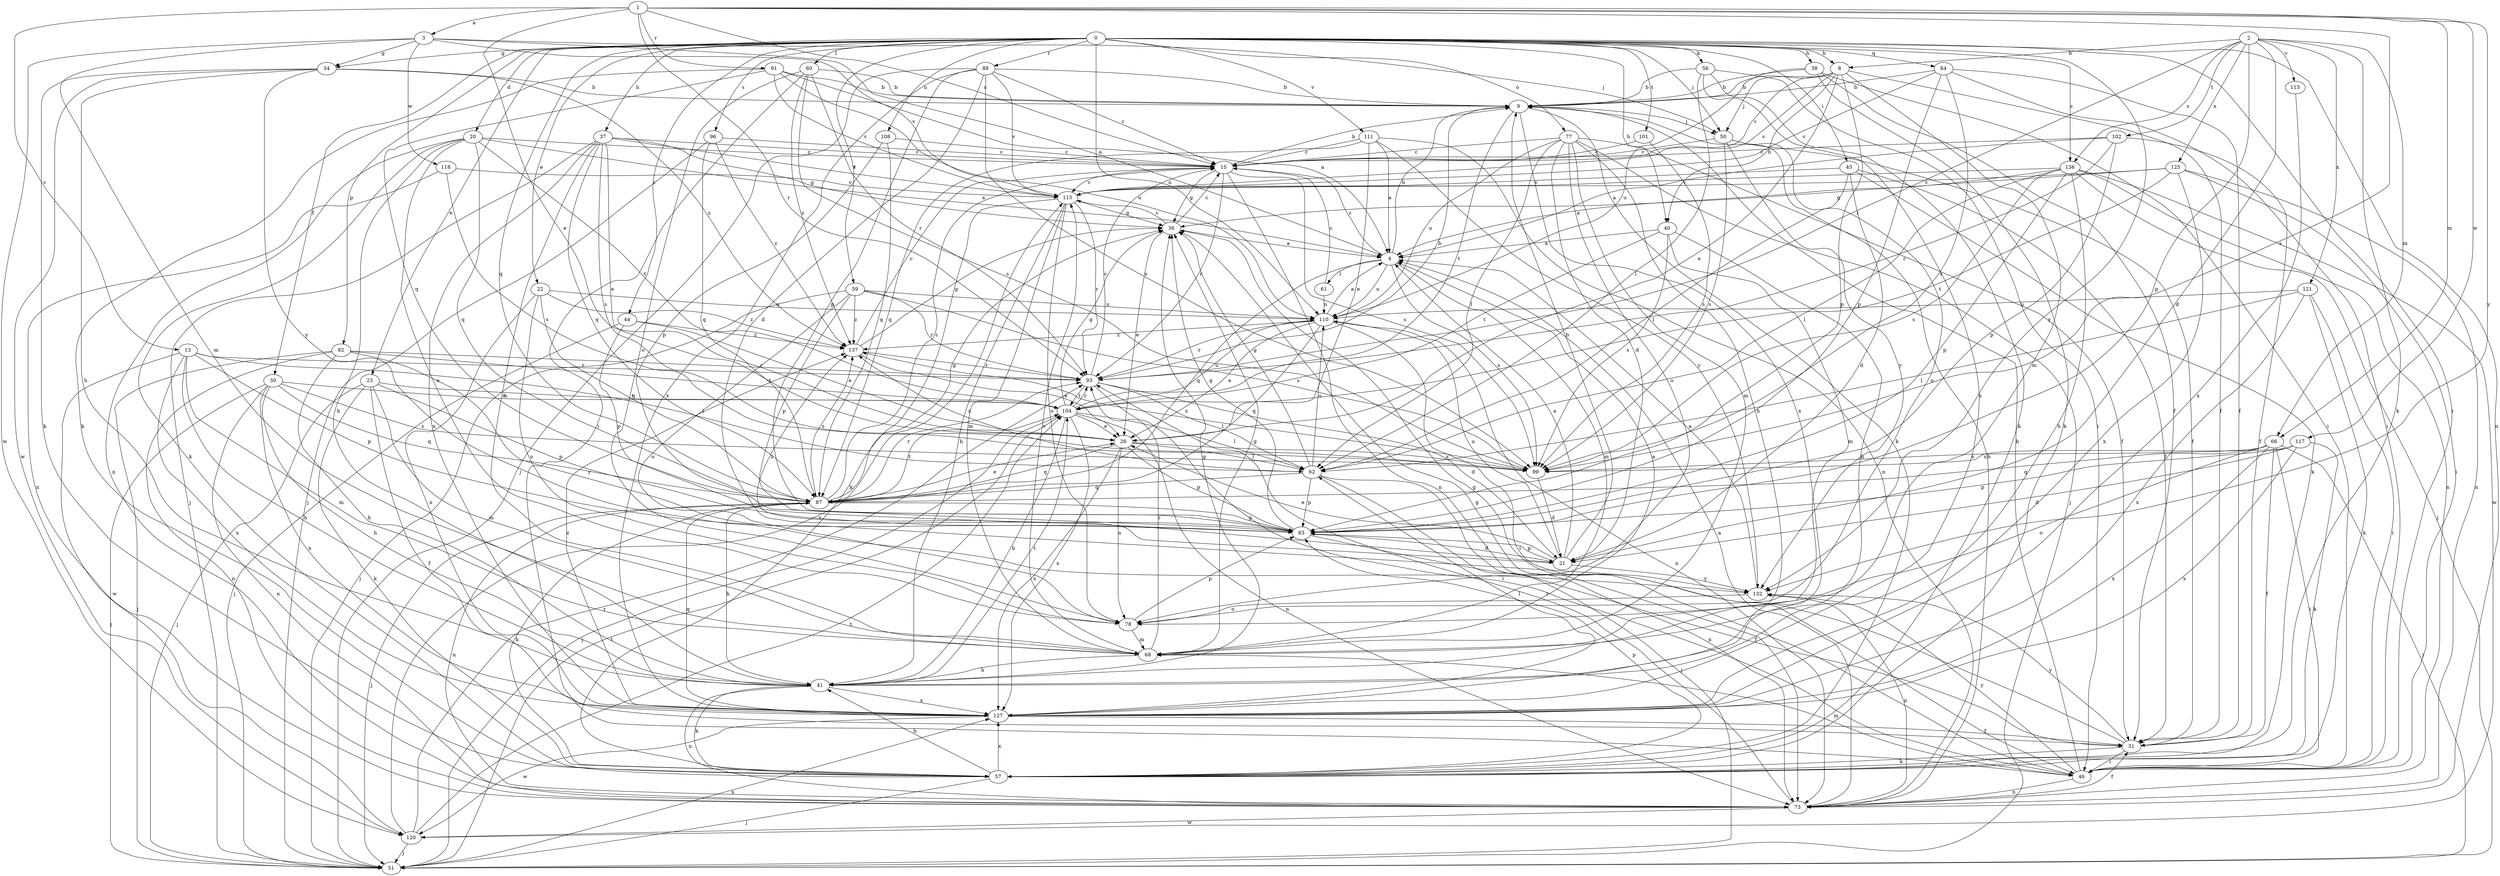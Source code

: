 strict digraph  {
0;
1;
2;
3;
4;
8;
9;
13;
15;
20;
21;
22;
23;
26;
30;
31;
34;
36;
37;
38;
40;
41;
44;
45;
46;
50;
51;
56;
57;
59;
60;
61;
62;
66;
68;
73;
77;
78;
82;
83;
84;
87;
89;
91;
93;
96;
99;
101;
102;
104;
108;
110;
111;
113;
115;
117;
118;
120;
121;
125;
127;
132;
136;
137;
0 -> 8  [label=b];
0 -> 20  [label=d];
0 -> 22  [label=e];
0 -> 23  [label=e];
0 -> 30  [label=f];
0 -> 34  [label=g];
0 -> 37  [label=h];
0 -> 38  [label=h];
0 -> 40  [label=h];
0 -> 44  [label=i];
0 -> 45  [label=i];
0 -> 46  [label=i];
0 -> 50  [label=j];
0 -> 56  [label=k];
0 -> 59  [label=l];
0 -> 60  [label=l];
0 -> 73  [label=n];
0 -> 77  [label=o];
0 -> 82  [label=p];
0 -> 84  [label=q];
0 -> 87  [label=q];
0 -> 89  [label=r];
0 -> 96  [label=s];
0 -> 101  [label=t];
0 -> 108  [label=u];
0 -> 110  [label=u];
0 -> 111  [label=v];
0 -> 132  [label=y];
0 -> 136  [label=z];
1 -> 3  [label=a];
1 -> 13  [label=c];
1 -> 15  [label=c];
1 -> 26  [label=e];
1 -> 66  [label=m];
1 -> 91  [label=r];
1 -> 93  [label=r];
1 -> 99  [label=s];
1 -> 117  [label=w];
1 -> 132  [label=y];
2 -> 8  [label=b];
2 -> 21  [label=d];
2 -> 57  [label=k];
2 -> 66  [label=m];
2 -> 83  [label=p];
2 -> 93  [label=r];
2 -> 102  [label=t];
2 -> 113  [label=v];
2 -> 121  [label=x];
2 -> 125  [label=x];
2 -> 136  [label=z];
3 -> 4  [label=a];
3 -> 34  [label=g];
3 -> 50  [label=j];
3 -> 68  [label=m];
3 -> 115  [label=v];
3 -> 118  [label=w];
3 -> 120  [label=w];
4 -> 9  [label=b];
4 -> 15  [label=c];
4 -> 61  [label=l];
4 -> 68  [label=m];
4 -> 87  [label=q];
4 -> 99  [label=s];
4 -> 110  [label=u];
8 -> 9  [label=b];
8 -> 15  [label=c];
8 -> 26  [label=e];
8 -> 31  [label=f];
8 -> 40  [label=h];
8 -> 50  [label=j];
8 -> 68  [label=m];
8 -> 83  [label=p];
8 -> 115  [label=v];
9 -> 50  [label=j];
9 -> 57  [label=k];
9 -> 104  [label=t];
9 -> 127  [label=x];
13 -> 41  [label=h];
13 -> 62  [label=l];
13 -> 68  [label=m];
13 -> 83  [label=p];
13 -> 93  [label=r];
13 -> 120  [label=w];
13 -> 127  [label=x];
15 -> 9  [label=b];
15 -> 36  [label=g];
15 -> 73  [label=n];
15 -> 93  [label=r];
15 -> 99  [label=s];
15 -> 115  [label=v];
20 -> 4  [label=a];
20 -> 15  [label=c];
20 -> 41  [label=h];
20 -> 57  [label=k];
20 -> 73  [label=n];
20 -> 78  [label=o];
20 -> 87  [label=q];
20 -> 104  [label=t];
21 -> 4  [label=a];
21 -> 9  [label=b];
21 -> 26  [label=e];
21 -> 83  [label=p];
21 -> 110  [label=u];
21 -> 132  [label=y];
21 -> 137  [label=z];
22 -> 78  [label=o];
22 -> 87  [label=q];
22 -> 110  [label=u];
22 -> 127  [label=x];
22 -> 137  [label=z];
23 -> 31  [label=f];
23 -> 51  [label=j];
23 -> 57  [label=k];
23 -> 68  [label=m];
23 -> 83  [label=p];
23 -> 104  [label=t];
26 -> 62  [label=l];
26 -> 78  [label=o];
26 -> 83  [label=p];
26 -> 87  [label=q];
26 -> 99  [label=s];
26 -> 127  [label=x];
30 -> 41  [label=h];
30 -> 51  [label=j];
30 -> 73  [label=n];
30 -> 87  [label=q];
30 -> 99  [label=s];
30 -> 104  [label=t];
30 -> 127  [label=x];
31 -> 36  [label=g];
31 -> 46  [label=i];
31 -> 57  [label=k];
31 -> 132  [label=y];
34 -> 9  [label=b];
34 -> 41  [label=h];
34 -> 57  [label=k];
34 -> 120  [label=w];
34 -> 132  [label=y];
34 -> 137  [label=z];
36 -> 4  [label=a];
36 -> 15  [label=c];
36 -> 26  [label=e];
36 -> 115  [label=v];
37 -> 15  [label=c];
37 -> 26  [label=e];
37 -> 36  [label=g];
37 -> 51  [label=j];
37 -> 68  [label=m];
37 -> 87  [label=q];
37 -> 99  [label=s];
37 -> 115  [label=v];
37 -> 127  [label=x];
38 -> 9  [label=b];
38 -> 31  [label=f];
38 -> 46  [label=i];
38 -> 57  [label=k];
38 -> 110  [label=u];
40 -> 4  [label=a];
40 -> 41  [label=h];
40 -> 68  [label=m];
40 -> 99  [label=s];
40 -> 104  [label=t];
41 -> 36  [label=g];
41 -> 57  [label=k];
41 -> 73  [label=n];
41 -> 104  [label=t];
41 -> 127  [label=x];
44 -> 26  [label=e];
44 -> 51  [label=j];
44 -> 83  [label=p];
44 -> 137  [label=z];
45 -> 21  [label=d];
45 -> 31  [label=f];
45 -> 57  [label=k];
45 -> 62  [label=l];
45 -> 115  [label=v];
46 -> 9  [label=b];
46 -> 36  [label=g];
46 -> 68  [label=m];
46 -> 73  [label=n];
46 -> 132  [label=y];
50 -> 15  [label=c];
50 -> 31  [label=f];
50 -> 78  [label=o];
50 -> 99  [label=s];
50 -> 132  [label=y];
51 -> 104  [label=t];
51 -> 127  [label=x];
56 -> 9  [label=b];
56 -> 46  [label=i];
56 -> 57  [label=k];
56 -> 62  [label=l];
56 -> 127  [label=x];
57 -> 41  [label=h];
57 -> 51  [label=j];
57 -> 83  [label=p];
57 -> 127  [label=x];
59 -> 51  [label=j];
59 -> 78  [label=o];
59 -> 83  [label=p];
59 -> 93  [label=r];
59 -> 99  [label=s];
59 -> 110  [label=u];
59 -> 137  [label=z];
60 -> 9  [label=b];
60 -> 46  [label=i];
60 -> 78  [label=o];
60 -> 93  [label=r];
60 -> 99  [label=s];
60 -> 137  [label=z];
61 -> 15  [label=c];
61 -> 110  [label=u];
62 -> 36  [label=g];
62 -> 51  [label=j];
62 -> 73  [label=n];
62 -> 83  [label=p];
62 -> 87  [label=q];
62 -> 110  [label=u];
62 -> 137  [label=z];
66 -> 31  [label=f];
66 -> 46  [label=i];
66 -> 51  [label=j];
66 -> 78  [label=o];
66 -> 87  [label=q];
66 -> 99  [label=s];
66 -> 127  [label=x];
68 -> 4  [label=a];
68 -> 36  [label=g];
68 -> 41  [label=h];
68 -> 93  [label=r];
68 -> 115  [label=v];
73 -> 4  [label=a];
73 -> 9  [label=b];
73 -> 31  [label=f];
73 -> 93  [label=r];
73 -> 120  [label=w];
77 -> 15  [label=c];
77 -> 21  [label=d];
77 -> 31  [label=f];
77 -> 41  [label=h];
77 -> 51  [label=j];
77 -> 62  [label=l];
77 -> 68  [label=m];
77 -> 78  [label=o];
77 -> 110  [label=u];
78 -> 68  [label=m];
78 -> 83  [label=p];
82 -> 41  [label=h];
82 -> 51  [label=j];
82 -> 73  [label=n];
82 -> 93  [label=r];
82 -> 104  [label=t];
82 -> 132  [label=y];
83 -> 21  [label=d];
83 -> 31  [label=f];
83 -> 36  [label=g];
84 -> 9  [label=b];
84 -> 31  [label=f];
84 -> 46  [label=i];
84 -> 83  [label=p];
84 -> 99  [label=s];
84 -> 115  [label=v];
87 -> 15  [label=c];
87 -> 26  [label=e];
87 -> 36  [label=g];
87 -> 41  [label=h];
87 -> 51  [label=j];
87 -> 57  [label=k];
87 -> 73  [label=n];
87 -> 83  [label=p];
87 -> 93  [label=r];
87 -> 104  [label=t];
87 -> 137  [label=z];
89 -> 9  [label=b];
89 -> 15  [label=c];
89 -> 21  [label=d];
89 -> 51  [label=j];
89 -> 83  [label=p];
89 -> 99  [label=s];
89 -> 115  [label=v];
89 -> 127  [label=x];
91 -> 4  [label=a];
91 -> 9  [label=b];
91 -> 57  [label=k];
91 -> 87  [label=q];
91 -> 110  [label=u];
91 -> 115  [label=v];
93 -> 9  [label=b];
93 -> 15  [label=c];
93 -> 21  [label=d];
93 -> 46  [label=i];
93 -> 62  [label=l];
93 -> 104  [label=t];
96 -> 15  [label=c];
96 -> 51  [label=j];
96 -> 87  [label=q];
96 -> 137  [label=z];
99 -> 21  [label=d];
99 -> 137  [label=z];
101 -> 15  [label=c];
101 -> 99  [label=s];
102 -> 4  [label=a];
102 -> 15  [label=c];
102 -> 31  [label=f];
102 -> 83  [label=p];
102 -> 93  [label=r];
104 -> 26  [label=e];
104 -> 36  [label=g];
104 -> 41  [label=h];
104 -> 51  [label=j];
104 -> 62  [label=l];
104 -> 73  [label=n];
104 -> 93  [label=r];
104 -> 110  [label=u];
104 -> 127  [label=x];
108 -> 15  [label=c];
108 -> 83  [label=p];
108 -> 87  [label=q];
110 -> 4  [label=a];
110 -> 26  [label=e];
110 -> 46  [label=i];
110 -> 73  [label=n];
110 -> 87  [label=q];
110 -> 93  [label=r];
110 -> 137  [label=z];
111 -> 4  [label=a];
111 -> 15  [label=c];
111 -> 26  [label=e];
111 -> 73  [label=n];
111 -> 87  [label=q];
111 -> 132  [label=y];
113 -> 127  [label=x];
115 -> 36  [label=g];
115 -> 41  [label=h];
115 -> 57  [label=k];
115 -> 68  [label=m];
115 -> 78  [label=o];
115 -> 93  [label=r];
117 -> 21  [label=d];
117 -> 57  [label=k];
117 -> 83  [label=p];
117 -> 99  [label=s];
117 -> 127  [label=x];
118 -> 73  [label=n];
118 -> 99  [label=s];
118 -> 115  [label=v];
120 -> 51  [label=j];
120 -> 93  [label=r];
120 -> 104  [label=t];
120 -> 115  [label=v];
121 -> 46  [label=i];
121 -> 57  [label=k];
121 -> 62  [label=l];
121 -> 110  [label=u];
121 -> 127  [label=x];
125 -> 36  [label=g];
125 -> 46  [label=i];
125 -> 73  [label=n];
125 -> 104  [label=t];
125 -> 115  [label=v];
125 -> 127  [label=x];
127 -> 31  [label=f];
127 -> 62  [label=l];
127 -> 87  [label=q];
127 -> 120  [label=w];
127 -> 137  [label=z];
132 -> 4  [label=a];
132 -> 73  [label=n];
132 -> 78  [label=o];
136 -> 4  [label=a];
136 -> 41  [label=h];
136 -> 51  [label=j];
136 -> 62  [label=l];
136 -> 73  [label=n];
136 -> 83  [label=p];
136 -> 99  [label=s];
136 -> 115  [label=v];
136 -> 120  [label=w];
137 -> 15  [label=c];
137 -> 26  [label=e];
137 -> 36  [label=g];
137 -> 93  [label=r];
}
